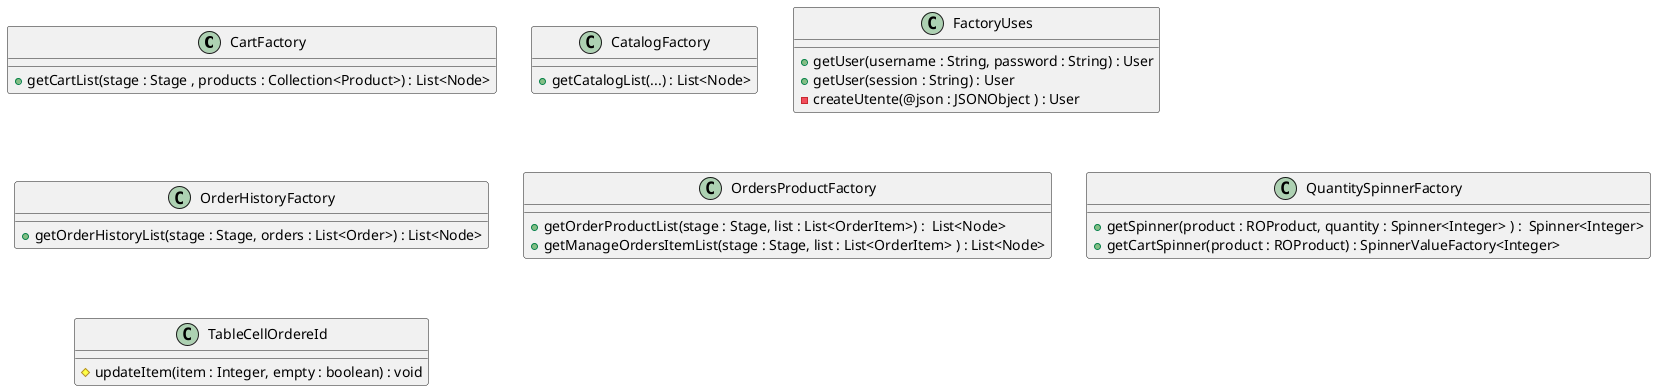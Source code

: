 @startuml

class CartFactory{
    + getCartList(stage : Stage , products : Collection<Product>) : List<Node> 
}

class CatalogFactory{
    + getCatalogList(...) : List<Node>
}

class FactoryUses{
    + getUser(username : String, password : String) : User
    + getUser(session : String) : User
    - createUtente(@json : JSONObject ) : User
}

class OrderHistoryFactory{
    + getOrderHistoryList(stage : Stage, orders : List<Order>) : List<Node>
}

class OrdersProductFactory{
    + getOrderProductList(stage : Stage, list : List<OrderItem>) :  List<Node> 
    + getManageOrdersItemList(stage : Stage, list : List<OrderItem> ) : List<Node>
}

class QuantitySpinnerFactory{
    + getSpinner(product : ROProduct, quantity : Spinner<Integer> ) :  Spinner<Integer>
    + getCartSpinner(product : ROProduct) : SpinnerValueFactory<Integer>
}

class TableCellOrdereId{
    # updateItem(item : Integer, empty : boolean) : void
}
@enduml